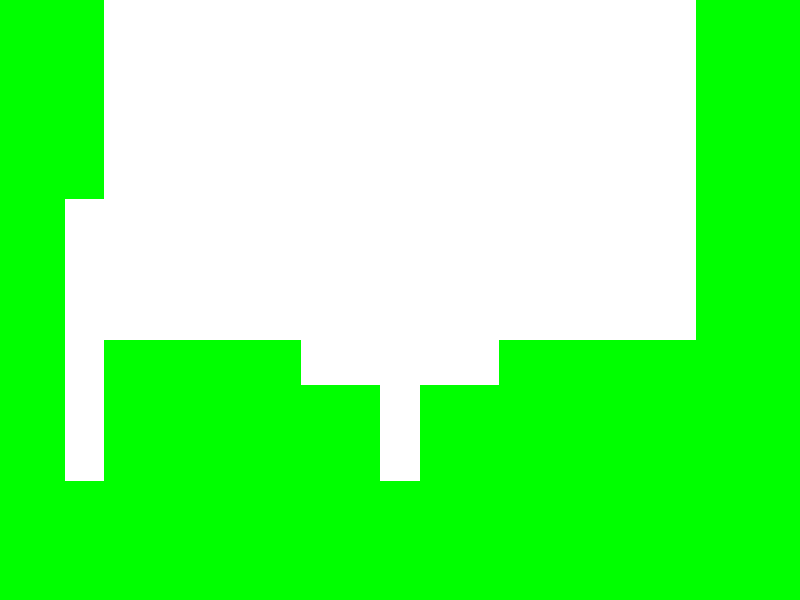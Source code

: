 #include "colors.inc"
#include "stones.inc"

light_source { <-50, 100, -100> color White}


camera {
    orthographic 
    location <30, 40, -50>
    look_at  <30, 5, 0>
}

//skybox
box {
    <-300,-300,-300>
    <300,300,300>
    texture {
        pigment { Blue }
    }
}

// grass 
box {
    <-300,-1,-300>
    <300,0,300>
    texture {
        pigment { Green }
    }
}

// font sidewalk
box {
    <28,0.01,-25>
    <32,0,0>
    texture {
        pigment { White }
    }
}

// left sidewalk
box {
    <-4,0.01,-25>
    <0,0,25>
    texture {
        pigment { White }
    }
}

union {
    box {
        <0,0,0 >
        <60,36,20>
    }

    // first floor, porch
    difference {
        box {
            <20,0,-8>
            <40,12,0>
        }
        box {
            <22,2,-9>
            <38,11,0>
        }
    }

    // second floor, bay window
    
    difference {
        box {
            <20,12,-4>
            <40,24,0>
        } 
        union {
            box {
                <0,0,0>
                <6,13,6>
                translate <-3,0,-3>
                rotate y*45
                translate <20,12,-4>
            }

            box {
                <0,0,0>
                <6,13,6>
                translate <-3,0,-3>
                rotate y*45
                translate <40,12,-4>
            }
        }
    }

    texture {
        pigment { 
            White
        }     // Pre-defined from stones.inc
        scale 40       // Scale by the same amount in all
                        // directions
    }
}